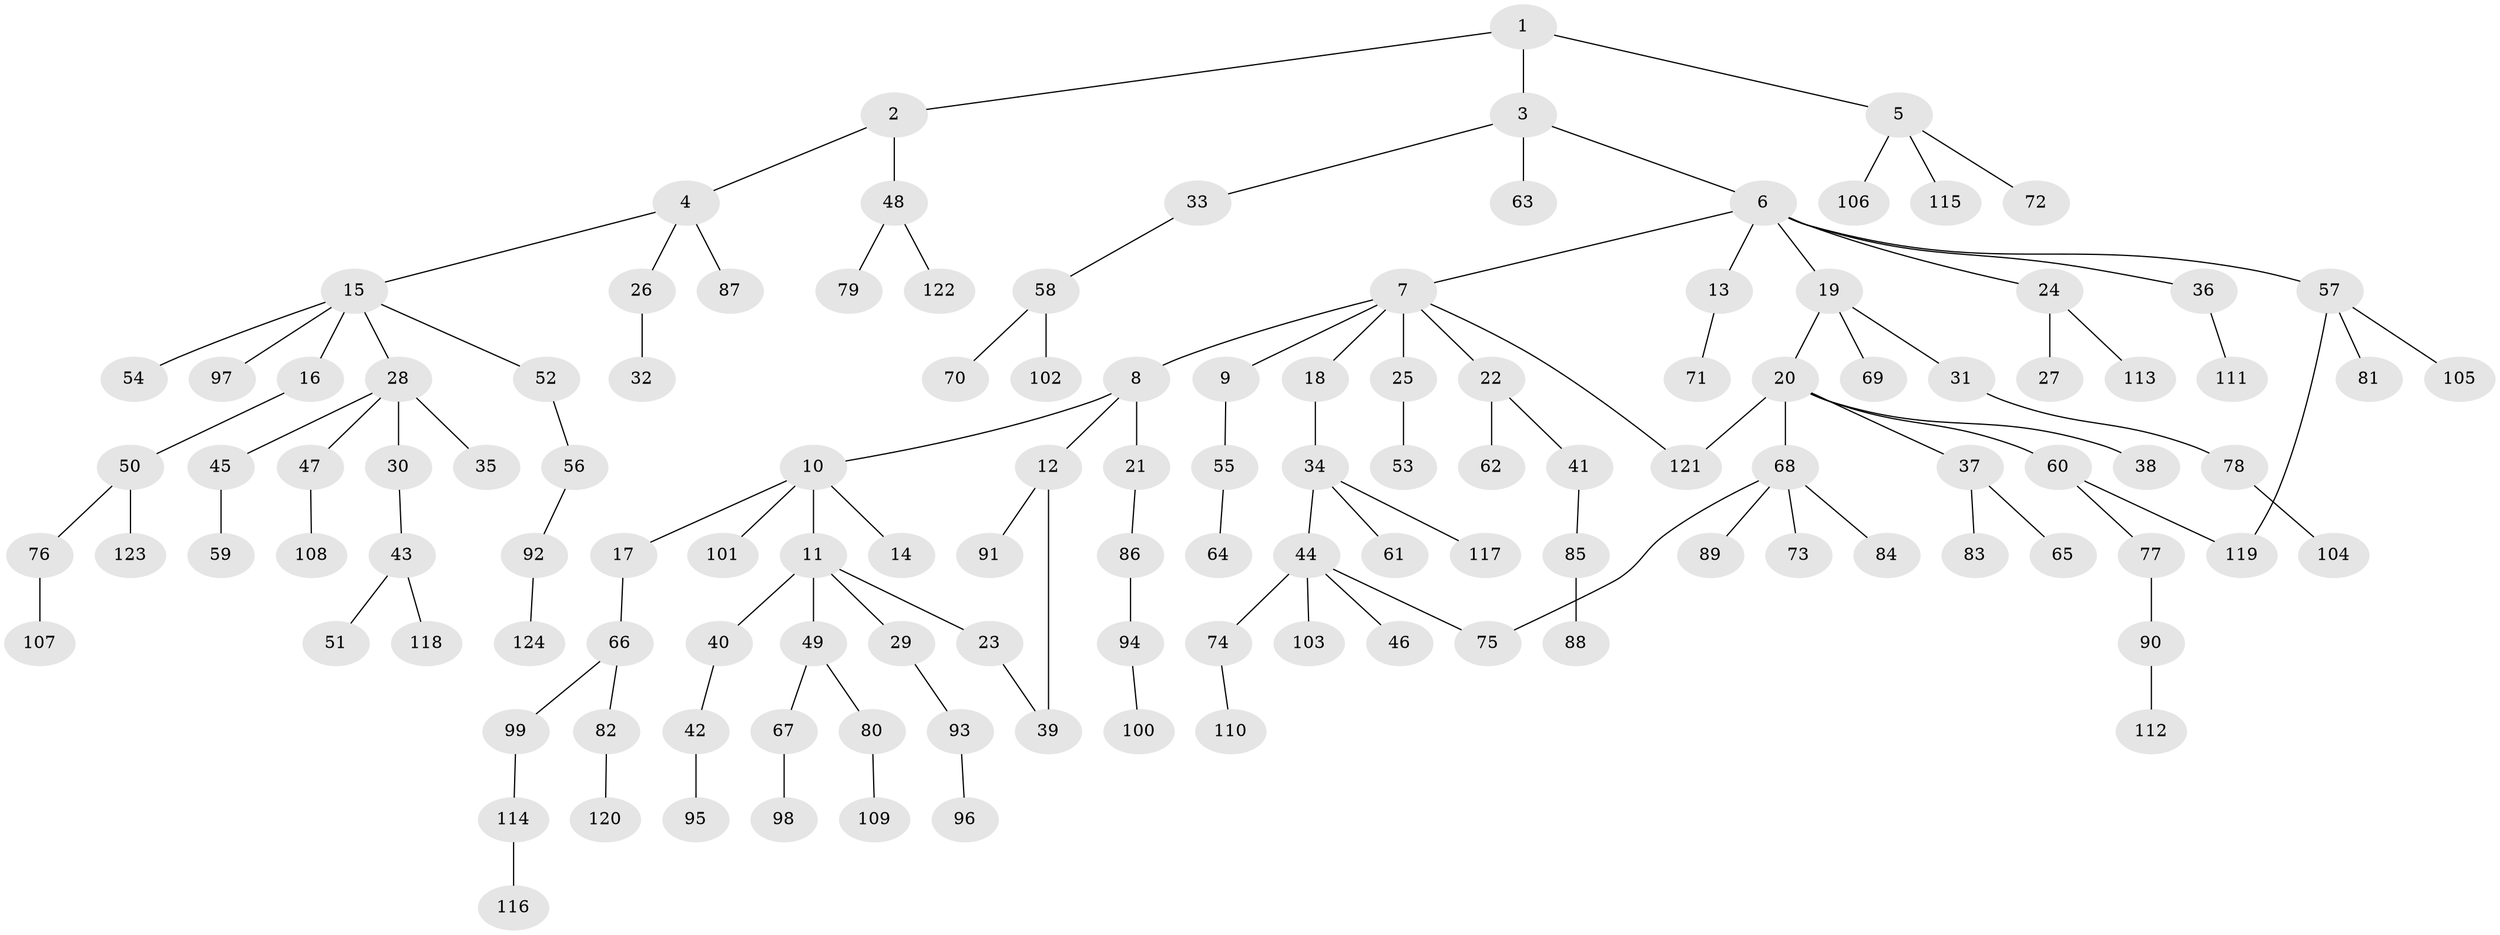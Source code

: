 // coarse degree distribution, {3: 0.125, 7: 0.022727272727272728, 4: 0.056818181818181816, 2: 0.375, 5: 0.03409090909090909, 1: 0.38636363636363635}
// Generated by graph-tools (version 1.1) at 2025/49/03/04/25 22:49:09]
// undirected, 124 vertices, 127 edges
graph export_dot {
  node [color=gray90,style=filled];
  1;
  2;
  3;
  4;
  5;
  6;
  7;
  8;
  9;
  10;
  11;
  12;
  13;
  14;
  15;
  16;
  17;
  18;
  19;
  20;
  21;
  22;
  23;
  24;
  25;
  26;
  27;
  28;
  29;
  30;
  31;
  32;
  33;
  34;
  35;
  36;
  37;
  38;
  39;
  40;
  41;
  42;
  43;
  44;
  45;
  46;
  47;
  48;
  49;
  50;
  51;
  52;
  53;
  54;
  55;
  56;
  57;
  58;
  59;
  60;
  61;
  62;
  63;
  64;
  65;
  66;
  67;
  68;
  69;
  70;
  71;
  72;
  73;
  74;
  75;
  76;
  77;
  78;
  79;
  80;
  81;
  82;
  83;
  84;
  85;
  86;
  87;
  88;
  89;
  90;
  91;
  92;
  93;
  94;
  95;
  96;
  97;
  98;
  99;
  100;
  101;
  102;
  103;
  104;
  105;
  106;
  107;
  108;
  109;
  110;
  111;
  112;
  113;
  114;
  115;
  116;
  117;
  118;
  119;
  120;
  121;
  122;
  123;
  124;
  1 -- 2;
  1 -- 3;
  1 -- 5;
  2 -- 4;
  2 -- 48;
  3 -- 6;
  3 -- 33;
  3 -- 63;
  4 -- 15;
  4 -- 26;
  4 -- 87;
  5 -- 72;
  5 -- 106;
  5 -- 115;
  6 -- 7;
  6 -- 13;
  6 -- 19;
  6 -- 24;
  6 -- 36;
  6 -- 57;
  7 -- 8;
  7 -- 9;
  7 -- 18;
  7 -- 22;
  7 -- 25;
  7 -- 121;
  8 -- 10;
  8 -- 12;
  8 -- 21;
  9 -- 55;
  10 -- 11;
  10 -- 14;
  10 -- 17;
  10 -- 101;
  11 -- 23;
  11 -- 29;
  11 -- 40;
  11 -- 49;
  12 -- 91;
  12 -- 39;
  13 -- 71;
  15 -- 16;
  15 -- 28;
  15 -- 52;
  15 -- 54;
  15 -- 97;
  16 -- 50;
  17 -- 66;
  18 -- 34;
  19 -- 20;
  19 -- 31;
  19 -- 69;
  20 -- 37;
  20 -- 38;
  20 -- 60;
  20 -- 68;
  20 -- 121;
  21 -- 86;
  22 -- 41;
  22 -- 62;
  23 -- 39;
  24 -- 27;
  24 -- 113;
  25 -- 53;
  26 -- 32;
  28 -- 30;
  28 -- 35;
  28 -- 45;
  28 -- 47;
  29 -- 93;
  30 -- 43;
  31 -- 78;
  33 -- 58;
  34 -- 44;
  34 -- 61;
  34 -- 117;
  36 -- 111;
  37 -- 65;
  37 -- 83;
  40 -- 42;
  41 -- 85;
  42 -- 95;
  43 -- 51;
  43 -- 118;
  44 -- 46;
  44 -- 74;
  44 -- 75;
  44 -- 103;
  45 -- 59;
  47 -- 108;
  48 -- 79;
  48 -- 122;
  49 -- 67;
  49 -- 80;
  50 -- 76;
  50 -- 123;
  52 -- 56;
  55 -- 64;
  56 -- 92;
  57 -- 81;
  57 -- 105;
  57 -- 119;
  58 -- 70;
  58 -- 102;
  60 -- 77;
  60 -- 119;
  66 -- 82;
  66 -- 99;
  67 -- 98;
  68 -- 73;
  68 -- 84;
  68 -- 89;
  68 -- 75;
  74 -- 110;
  76 -- 107;
  77 -- 90;
  78 -- 104;
  80 -- 109;
  82 -- 120;
  85 -- 88;
  86 -- 94;
  90 -- 112;
  92 -- 124;
  93 -- 96;
  94 -- 100;
  99 -- 114;
  114 -- 116;
}
